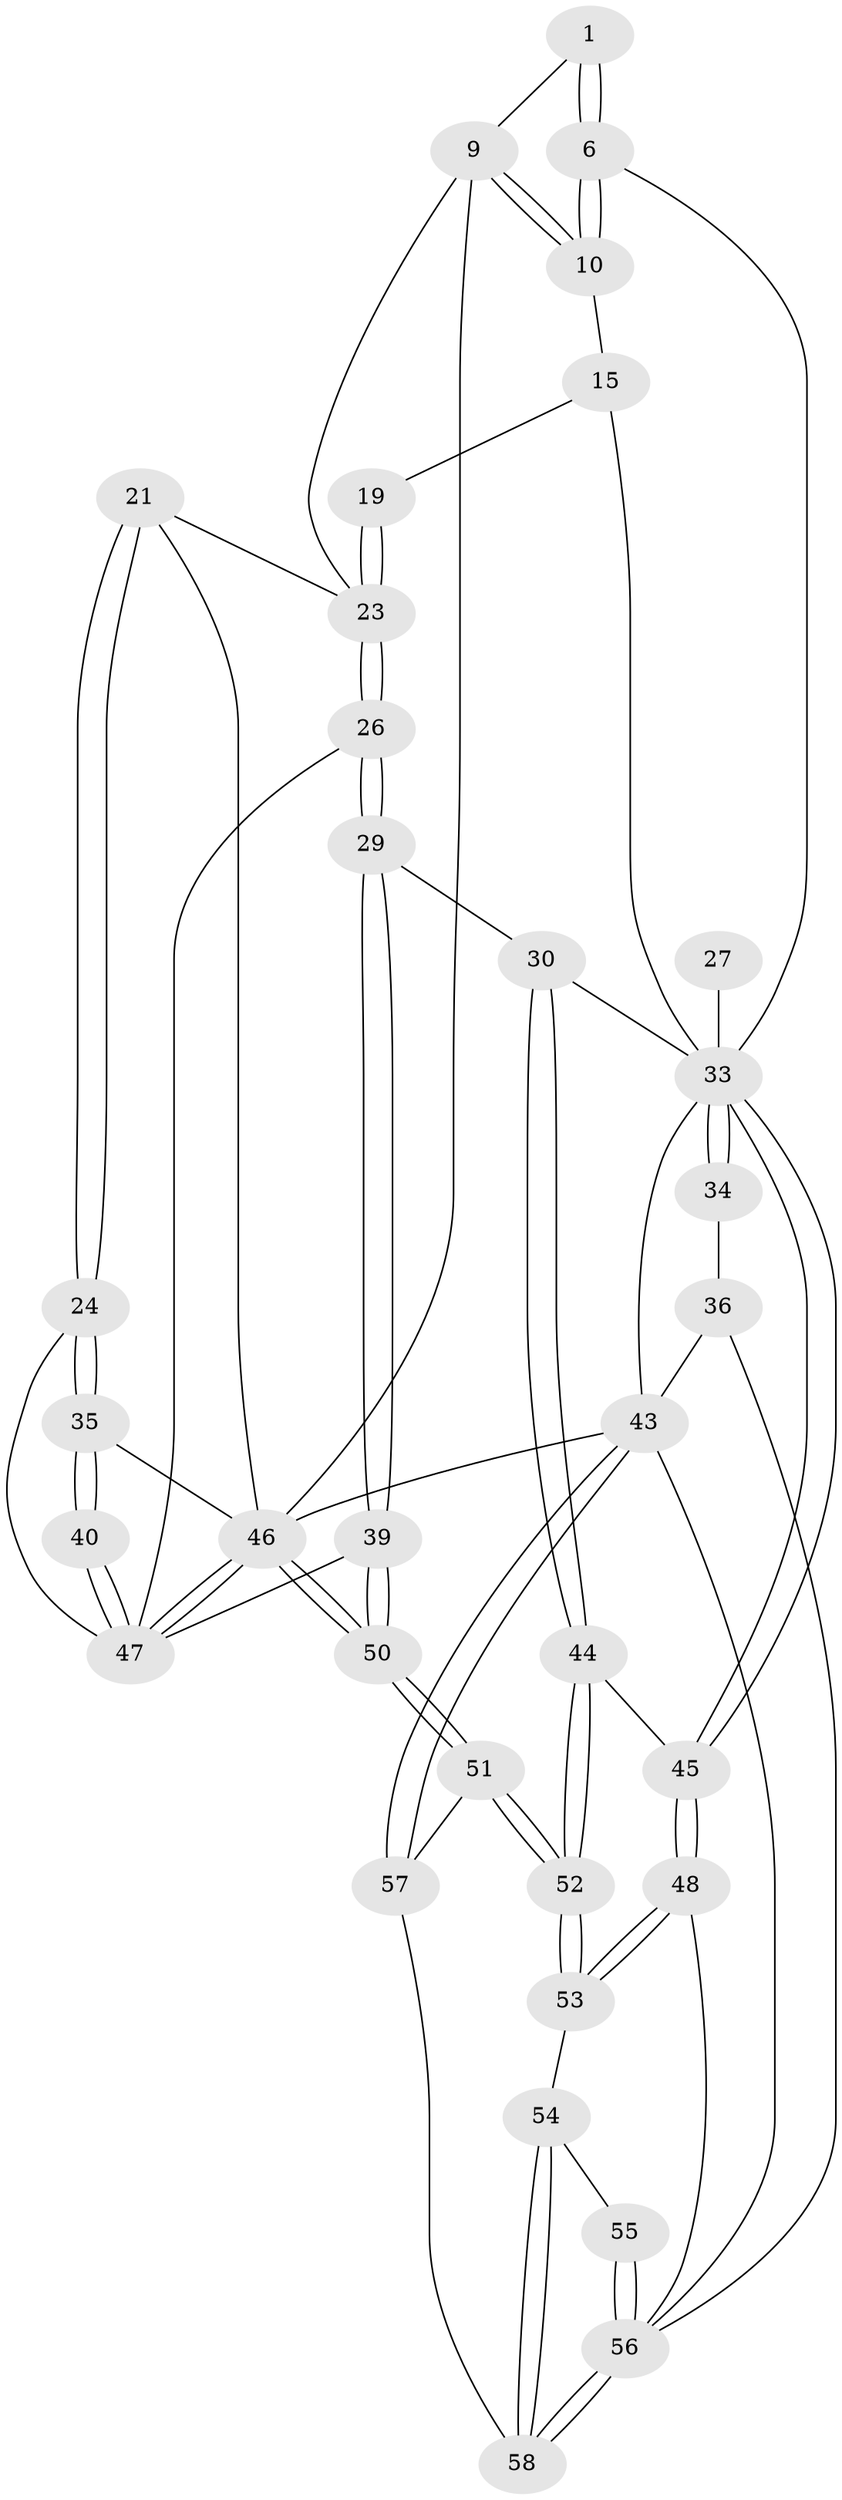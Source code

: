 // original degree distribution, {3: 0.034482758620689655, 4: 0.20689655172413793, 5: 0.5862068965517241, 6: 0.1724137931034483}
// Generated by graph-tools (version 1.1) at 2025/05/03/04/25 22:05:44]
// undirected, 34 vertices, 82 edges
graph export_dot {
graph [start="1"]
  node [color=gray90,style=filled];
  1 [pos="+0.5728261163543263+0"];
  6 [pos="+0.608767605332694+0.06491101325321588"];
  9 [pos="+0.6845253887289992+0.13889631360047028",super="+2"];
  10 [pos="+0.6814089391443175+0.13702117996121607"];
  15 [pos="+0.5140961561295699+0.28626615345630535",super="+11"];
  19 [pos="+0.5284692557627322+0.2895491775338815"];
  21 [pos="+0.7752512460587699+0.19987298241646898"];
  23 [pos="+0.6389585537184245+0.37645263118993805",super="+22+18"];
  24 [pos="+0.8079791024177391+0.3824649650796152"];
  26 [pos="+0.6504909531743799+0.4006205418381244"];
  27 [pos="+0.27939425191541173+0.3207055081155775"];
  29 [pos="+0.5411037292122269+0.6063584285797615"];
  30 [pos="+0.4914672891283989+0.611113030295855"];
  33 [pos="+0.22443168013103262+0.6014470443084808",super="+32+31+16+28"];
  34 [pos="+0.18687131815952118+0.5447000481208025"];
  35 [pos="+1+0.2835096660820828"];
  36 [pos="+0+0.39987548767215825"];
  39 [pos="+0.6962684506009104+0.6772329370296734"];
  40 [pos="+1+0.5766293969814065"];
  43 [pos="+0+1",super="+5+12"];
  44 [pos="+0.4906638704406348+0.6116269125237644"];
  45 [pos="+0.23059712762132403+0.6272999274402588"];
  46 [pos="+1+1",super="+20"];
  47 [pos="+1+0.9688748376582562",super="+38+37"];
  48 [pos="+0.22474711550321505+0.6337299411805871"];
  50 [pos="+0.5523916640079282+1"];
  51 [pos="+0.4944307414012335+1"];
  52 [pos="+0.4596725082407079+0.8583794153696863"];
  53 [pos="+0.22312341967431282+0.7805132940688458"];
  54 [pos="+0.21560493611032122+0.8107093020869822"];
  55 [pos="+0.05281272790051162+0.8609191033115866"];
  56 [pos="+0+1",super="+42+41+49"];
  57 [pos="+0.392509755208568+1"];
  58 [pos="+0.23347322644447657+0.8893744848422467"];
  1 -- 6;
  1 -- 6;
  1 -- 9;
  6 -- 10;
  6 -- 10;
  6 -- 33;
  9 -- 10;
  9 -- 10;
  9 -- 46;
  9 -- 23;
  10 -- 15;
  15 -- 19;
  15 -- 33 [weight=2];
  19 -- 23 [weight=2];
  19 -- 23;
  21 -- 24;
  21 -- 24;
  21 -- 46;
  21 -- 23;
  23 -- 26;
  23 -- 26;
  24 -- 35;
  24 -- 35;
  24 -- 47;
  26 -- 29;
  26 -- 29;
  26 -- 47;
  27 -- 33 [weight=3];
  29 -- 30;
  29 -- 39;
  29 -- 39;
  30 -- 44;
  30 -- 44;
  30 -- 33;
  33 -- 34 [weight=2];
  33 -- 34;
  33 -- 45;
  33 -- 45;
  33 -- 43 [weight=2];
  34 -- 36;
  35 -- 40;
  35 -- 40;
  35 -- 46;
  36 -- 43;
  36 -- 56;
  39 -- 50;
  39 -- 50;
  39 -- 47;
  40 -- 47 [weight=2];
  40 -- 47;
  43 -- 57;
  43 -- 57;
  43 -- 46 [weight=2];
  43 -- 56;
  44 -- 45;
  44 -- 52;
  44 -- 52;
  45 -- 48;
  45 -- 48;
  46 -- 47;
  46 -- 47;
  46 -- 50;
  46 -- 50;
  48 -- 53;
  48 -- 53;
  48 -- 56;
  50 -- 51;
  50 -- 51;
  51 -- 52;
  51 -- 52;
  51 -- 57;
  52 -- 53;
  52 -- 53;
  53 -- 54;
  54 -- 55;
  54 -- 58;
  54 -- 58;
  55 -- 56 [weight=2];
  55 -- 56;
  56 -- 58;
  56 -- 58;
  57 -- 58;
}
